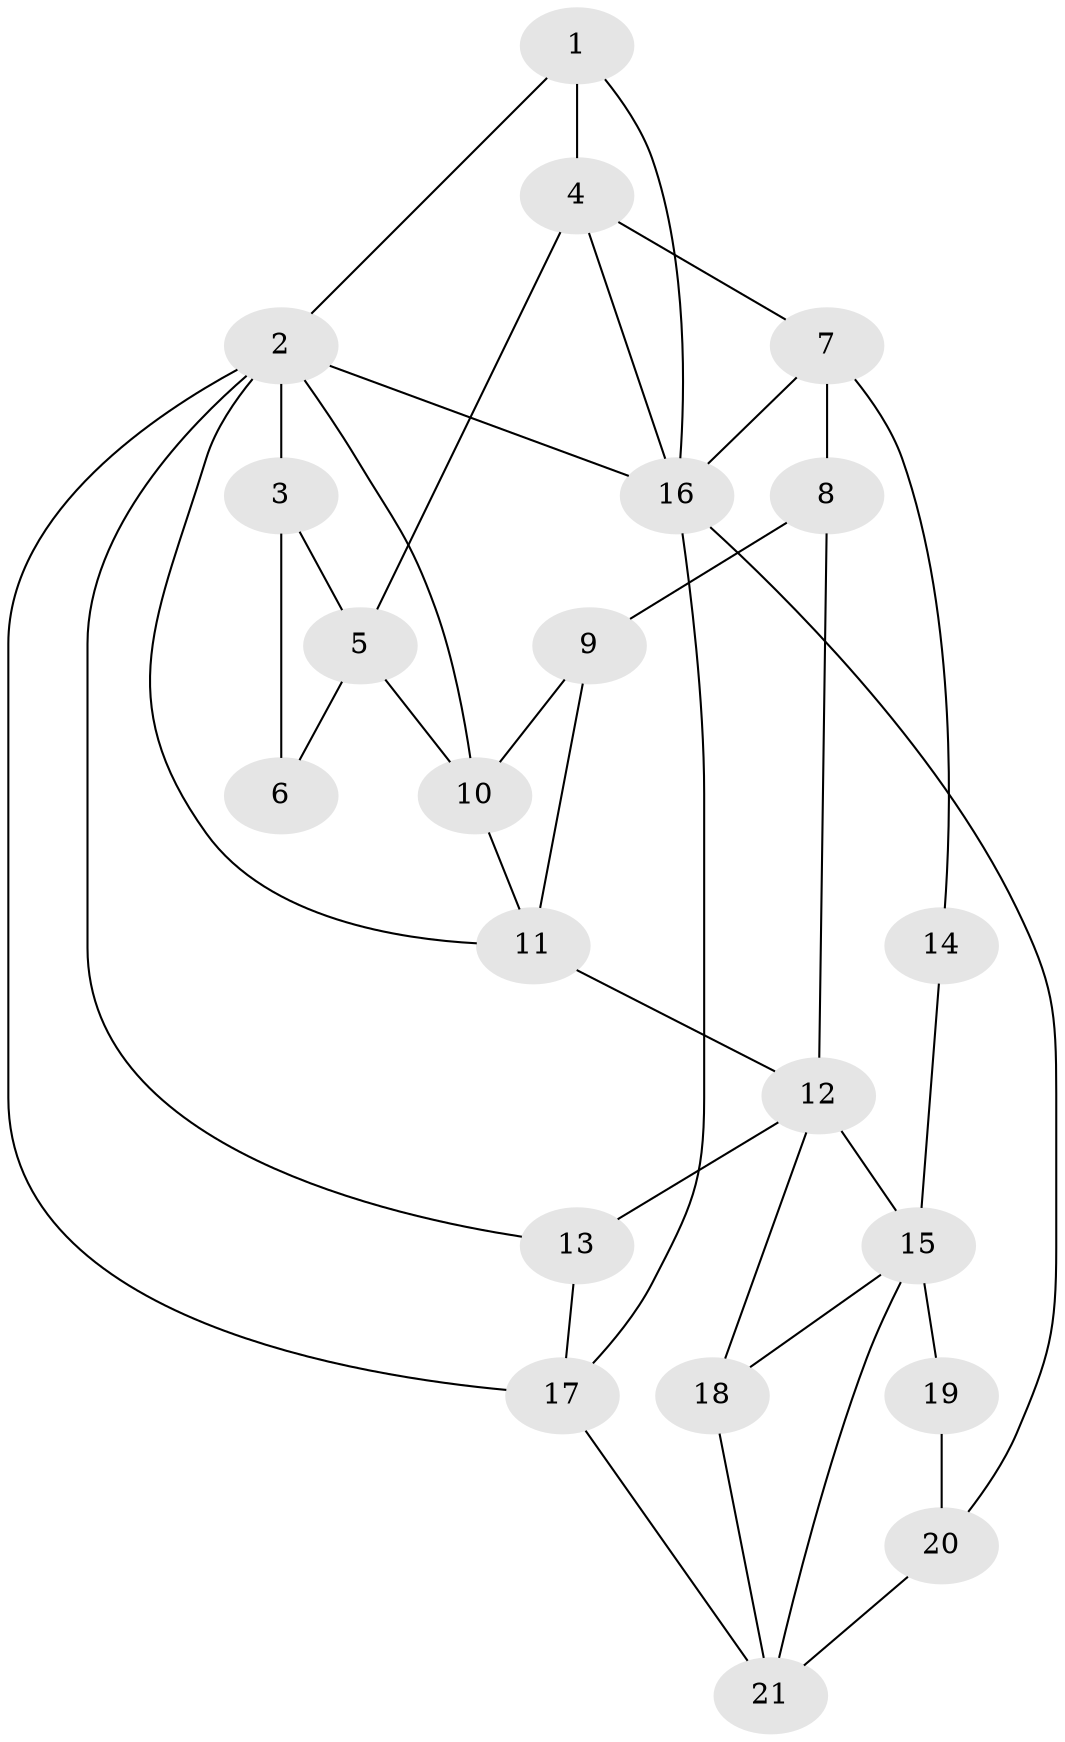 // original degree distribution, {3: 0.030303030303030304, 6: 0.21212121212121213, 5: 0.5151515151515151, 4: 0.24242424242424243}
// Generated by graph-tools (version 1.1) at 2025/54/03/04/25 22:54:35]
// undirected, 21 vertices, 39 edges
graph export_dot {
  node [color=gray90,style=filled];
  1;
  2;
  3;
  4;
  5;
  6;
  7;
  8;
  9;
  10;
  11;
  12;
  13;
  14;
  15;
  16;
  17;
  18;
  19;
  20;
  21;
  1 -- 2 [weight=1.0];
  1 -- 4 [weight=3.0];
  1 -- 16 [weight=1.0];
  2 -- 3 [weight=1.0];
  2 -- 10 [weight=1.0];
  2 -- 11 [weight=1.0];
  2 -- 13 [weight=1.0];
  2 -- 16 [weight=1.0];
  2 -- 17 [weight=1.0];
  3 -- 5 [weight=1.0];
  3 -- 6 [weight=2.0];
  4 -- 5 [weight=2.0];
  4 -- 7 [weight=1.0];
  4 -- 16 [weight=1.0];
  5 -- 6 [weight=1.0];
  5 -- 10 [weight=2.0];
  7 -- 8 [weight=1.0];
  7 -- 14 [weight=2.0];
  7 -- 16 [weight=1.0];
  8 -- 9 [weight=2.0];
  8 -- 12 [weight=1.0];
  9 -- 10 [weight=2.0];
  9 -- 11 [weight=1.0];
  10 -- 11 [weight=1.0];
  11 -- 12 [weight=1.0];
  12 -- 13 [weight=2.0];
  12 -- 15 [weight=1.0];
  12 -- 18 [weight=1.0];
  13 -- 17 [weight=1.0];
  14 -- 15 [weight=2.0];
  15 -- 18 [weight=1.0];
  15 -- 19 [weight=1.0];
  15 -- 21 [weight=1.0];
  16 -- 17 [weight=1.0];
  16 -- 20 [weight=1.0];
  17 -- 21 [weight=2.0];
  18 -- 21 [weight=1.0];
  19 -- 20 [weight=2.0];
  20 -- 21 [weight=2.0];
}
